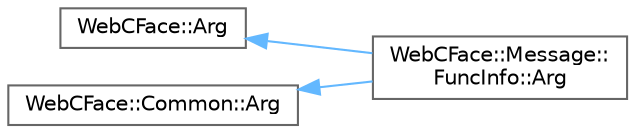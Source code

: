 digraph "Graphical Class Hierarchy"
{
 // LATEX_PDF_SIZE
  bgcolor="transparent";
  edge [fontname=Helvetica,fontsize=10,labelfontname=Helvetica,labelfontsize=10];
  node [fontname=Helvetica,fontsize=10,shape=box,height=0.2,width=0.4];
  rankdir="LR";
  Node0 [id="Node000000",label="WebCFace::Arg",height=0.2,width=0.4,color="grey40", fillcolor="white", style="filled",URL="$classWebCFace_1_1Common_1_1Arg.html",tooltip=" "];
  Node0 -> Node1 [id="edge7_Node000000_Node000001",dir="back",color="steelblue1",style="solid",tooltip=" "];
  Node1 [id="Node000001",label="WebCFace::Message::\lFuncInfo::Arg",height=0.2,width=0.4,color="grey40", fillcolor="white", style="filled",URL="$structWebCFace_1_1Message_1_1FuncInfo_1_1Arg.html",tooltip=" "];
  Node2 [id="Node000002",label="WebCFace::Common::Arg",height=0.2,width=0.4,color="grey40", fillcolor="white", style="filled",URL="$classWebCFace_1_1Common_1_1Arg.html",tooltip=" "];
  Node2 -> Node1 [id="edge8_Node000002_Node000001",dir="back",color="steelblue1",style="solid",tooltip=" "];
}
